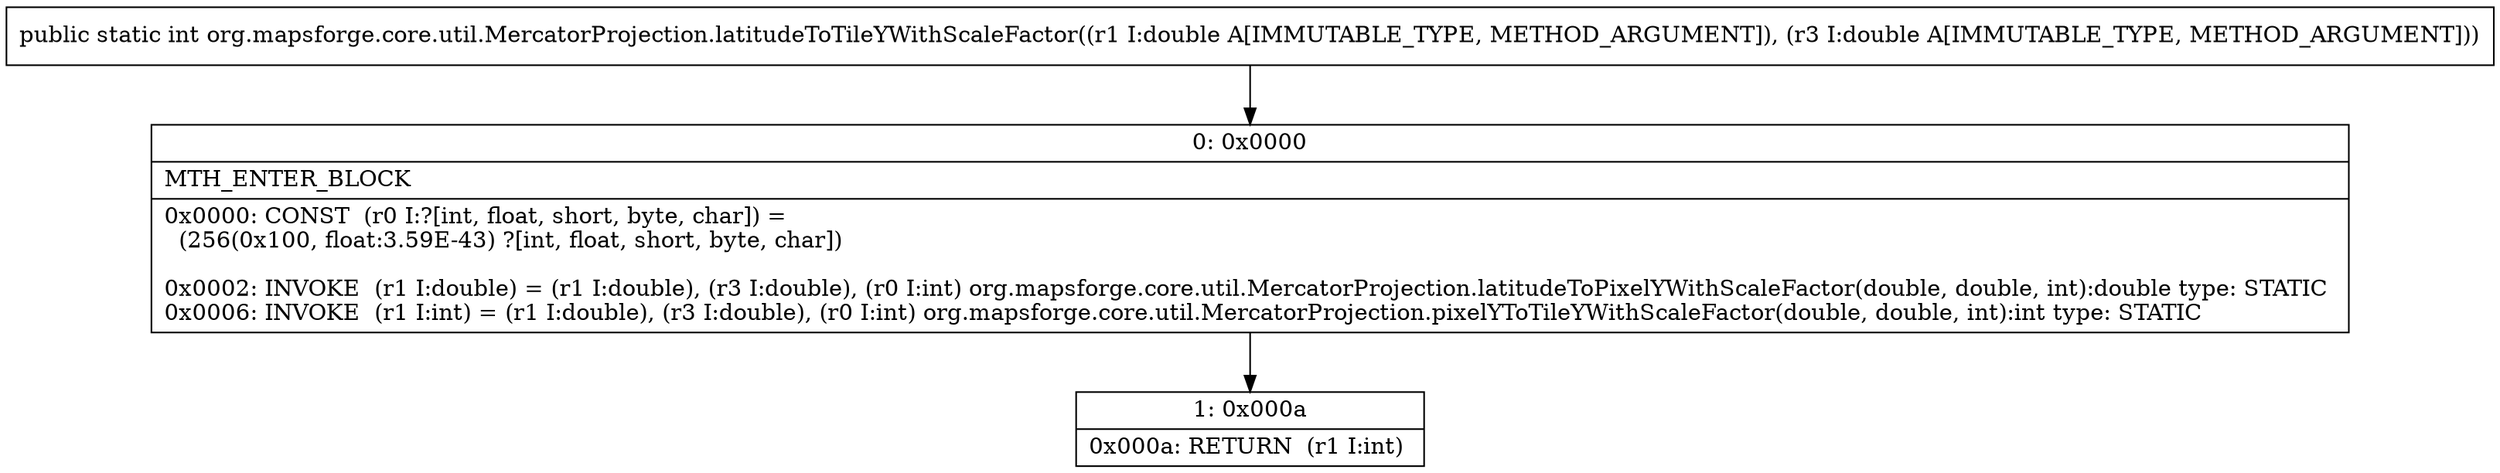 digraph "CFG fororg.mapsforge.core.util.MercatorProjection.latitudeToTileYWithScaleFactor(DD)I" {
Node_0 [shape=record,label="{0\:\ 0x0000|MTH_ENTER_BLOCK\l|0x0000: CONST  (r0 I:?[int, float, short, byte, char]) = \l  (256(0x100, float:3.59E\-43) ?[int, float, short, byte, char])\l \l0x0002: INVOKE  (r1 I:double) = (r1 I:double), (r3 I:double), (r0 I:int) org.mapsforge.core.util.MercatorProjection.latitudeToPixelYWithScaleFactor(double, double, int):double type: STATIC \l0x0006: INVOKE  (r1 I:int) = (r1 I:double), (r3 I:double), (r0 I:int) org.mapsforge.core.util.MercatorProjection.pixelYToTileYWithScaleFactor(double, double, int):int type: STATIC \l}"];
Node_1 [shape=record,label="{1\:\ 0x000a|0x000a: RETURN  (r1 I:int) \l}"];
MethodNode[shape=record,label="{public static int org.mapsforge.core.util.MercatorProjection.latitudeToTileYWithScaleFactor((r1 I:double A[IMMUTABLE_TYPE, METHOD_ARGUMENT]), (r3 I:double A[IMMUTABLE_TYPE, METHOD_ARGUMENT])) }"];
MethodNode -> Node_0;
Node_0 -> Node_1;
}

